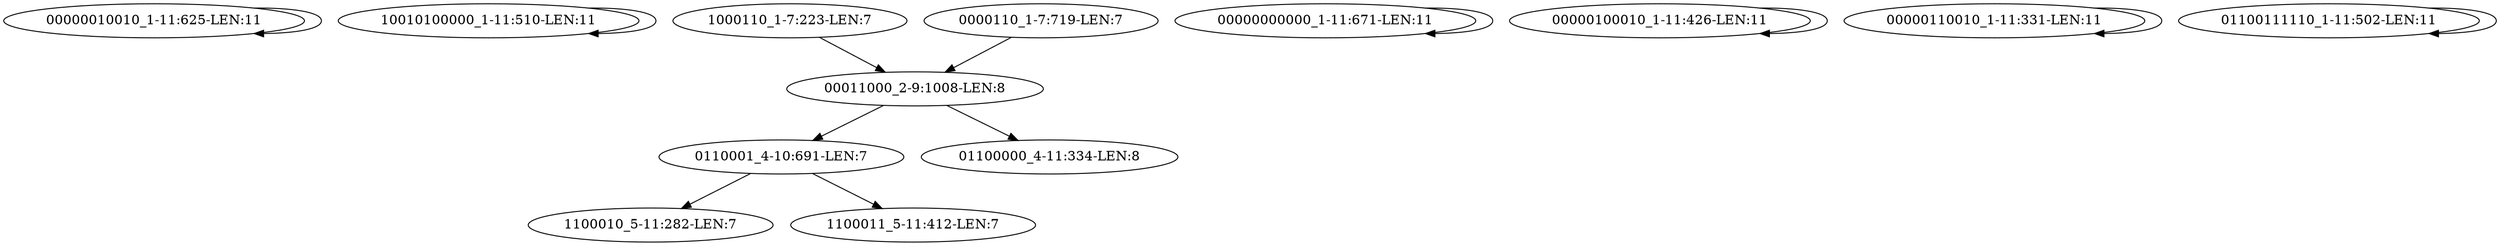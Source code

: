 digraph G {
    "00000010010_1-11:625-LEN:11" -> "00000010010_1-11:625-LEN:11";
    "10010100000_1-11:510-LEN:11" -> "10010100000_1-11:510-LEN:11";
    "1000110_1-7:223-LEN:7" -> "00011000_2-9:1008-LEN:8";
    "00000000000_1-11:671-LEN:11" -> "00000000000_1-11:671-LEN:11";
    "00000100010_1-11:426-LEN:11" -> "00000100010_1-11:426-LEN:11";
    "0110001_4-10:691-LEN:7" -> "1100010_5-11:282-LEN:7";
    "0110001_4-10:691-LEN:7" -> "1100011_5-11:412-LEN:7";
    "00000110010_1-11:331-LEN:11" -> "00000110010_1-11:331-LEN:11";
    "00011000_2-9:1008-LEN:8" -> "01100000_4-11:334-LEN:8";
    "00011000_2-9:1008-LEN:8" -> "0110001_4-10:691-LEN:7";
    "0000110_1-7:719-LEN:7" -> "00011000_2-9:1008-LEN:8";
    "01100111110_1-11:502-LEN:11" -> "01100111110_1-11:502-LEN:11";
}
